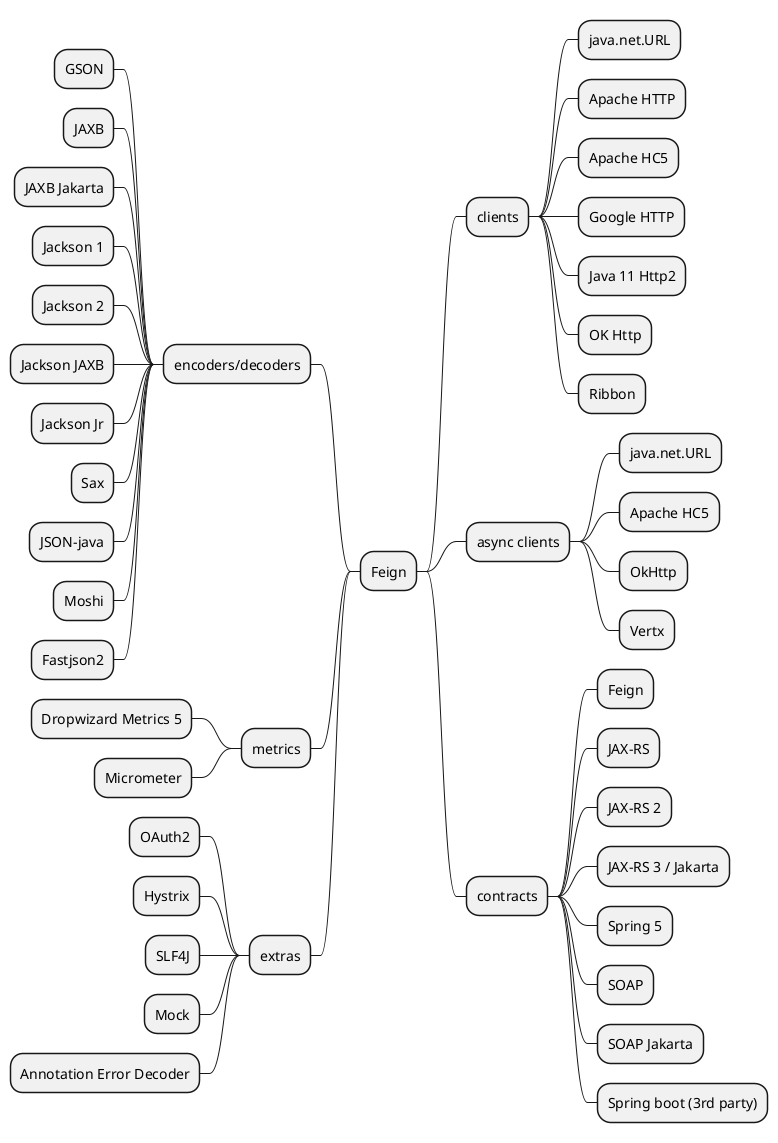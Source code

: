@startmindmap
* Feign
** clients
*** java.net.URL
*** Apache HTTP
*** Apache HC5
*** Google HTTP
*** Java 11 Http2
*** OK Http
*** Ribbon
** async clients
*** java.net.URL
*** Apache HC5
*** OkHttp
*** Vertx
** contracts
*** Feign
*** JAX-RS
*** JAX-RS 2
*** JAX-RS 3 / Jakarta
*** Spring 5
*** SOAP
*** SOAP Jakarta
*** Spring boot (3rd party)

left side

** encoders/decoders
*** GSON
*** JAXB
*** JAXB Jakarta
*** Jackson 1
*** Jackson 2
*** Jackson JAXB
*** Jackson Jr
*** Sax
*** JSON-java
*** Moshi
*** Fastjson2
** metrics
*** Dropwizard Metrics 5
*** Micrometer
** extras
*** OAuth2
*** Hystrix
*** SLF4J
*** Mock
*** Annotation Error Decoder
@endmindmap
